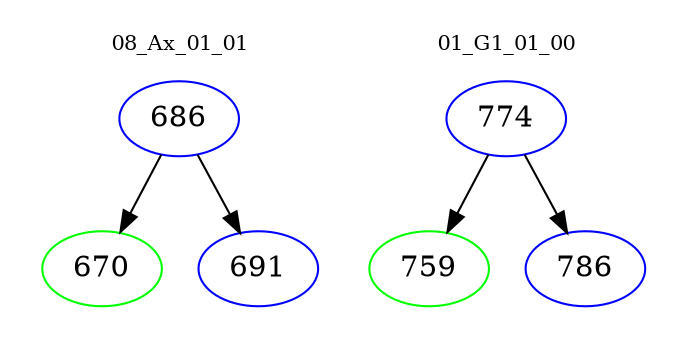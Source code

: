 digraph{
subgraph cluster_0 {
color = white
label = "08_Ax_01_01";
fontsize=10;
T0_686 [label="686", color="blue"]
T0_686 -> T0_670 [color="black"]
T0_670 [label="670", color="green"]
T0_686 -> T0_691 [color="black"]
T0_691 [label="691", color="blue"]
}
subgraph cluster_1 {
color = white
label = "01_G1_01_00";
fontsize=10;
T1_774 [label="774", color="blue"]
T1_774 -> T1_759 [color="black"]
T1_759 [label="759", color="green"]
T1_774 -> T1_786 [color="black"]
T1_786 [label="786", color="blue"]
}
}
